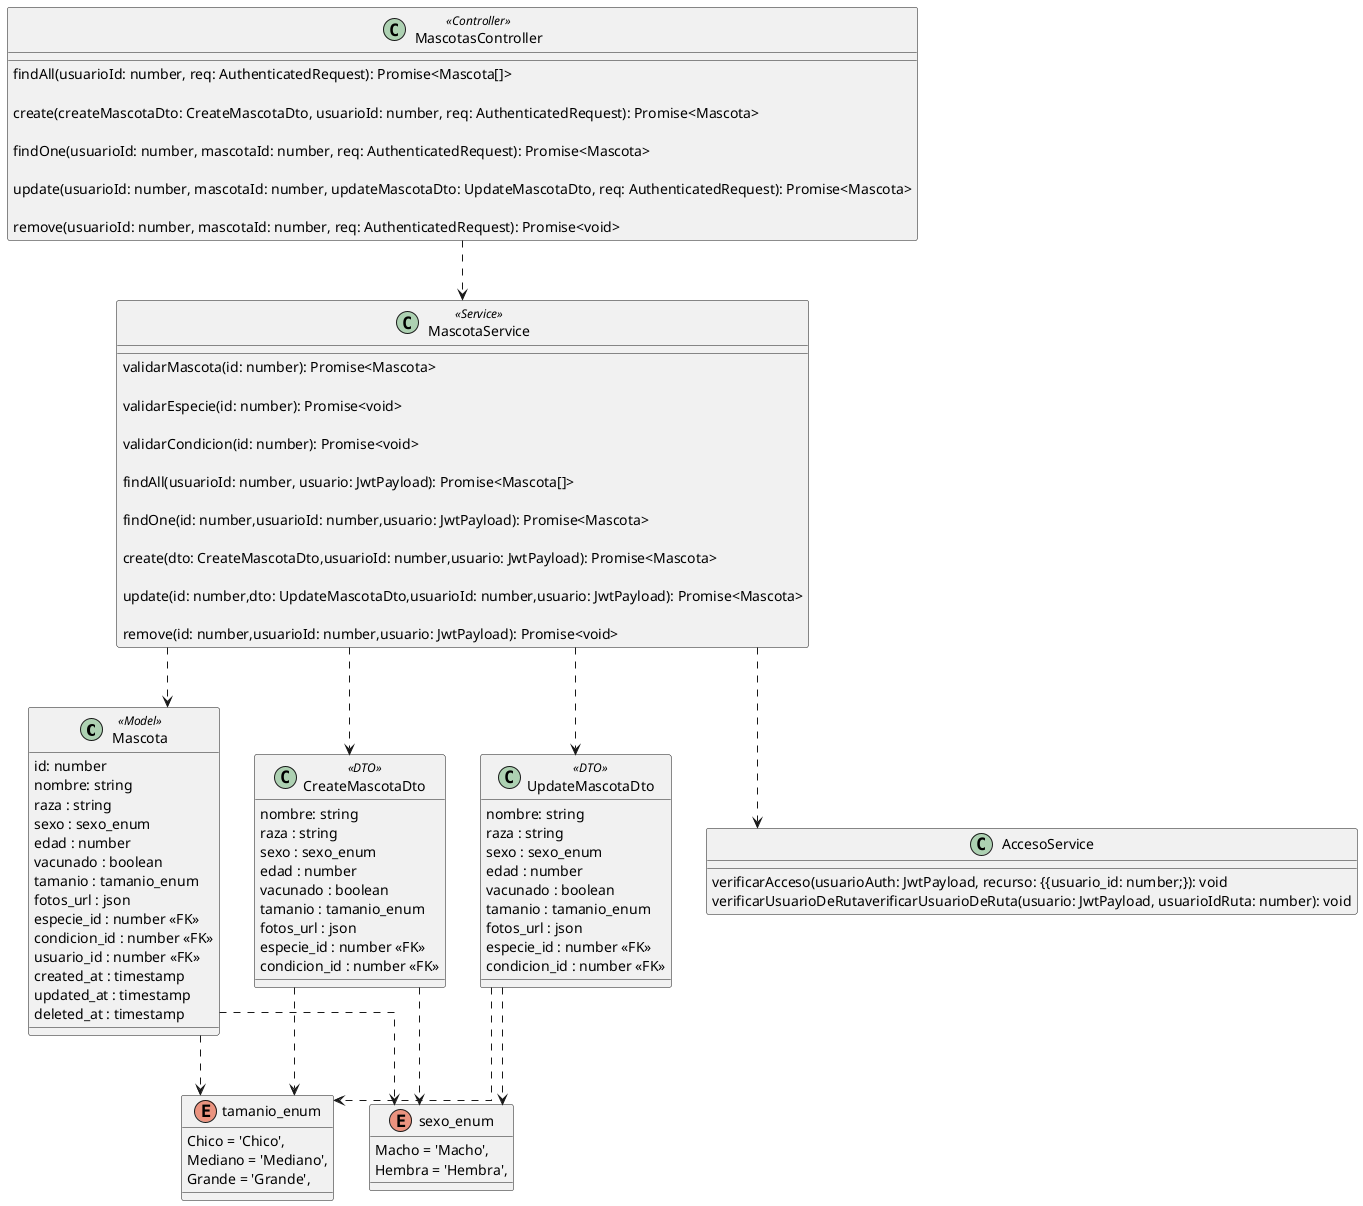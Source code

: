 @startuml AdoptAR

skinparam Linetype ortho

class Mascota <<Model>> {
  id: number 
  nombre: string
  raza : string
  sexo : sexo_enum
  edad : number
  vacunado : boolean
  tamanio : tamanio_enum
  fotos_url : json
  especie_id : number <<FK>>
  condicion_id : number <<FK>>
  usuario_id : number <<FK>>
  created_at : timestamp
  updated_at : timestamp
  deleted_at : timestamp
}

class CreateMascotaDto <<DTO>> {
  nombre: string
  raza : string
  sexo : sexo_enum
  edad : number
  vacunado : boolean
  tamanio : tamanio_enum
  fotos_url : json
  especie_id : number <<FK>>
  condicion_id : number <<FK>>
  }

class UpdateMascotaDto <<DTO>>{
  nombre: string
  raza : string
  sexo : sexo_enum
  edad : number
  vacunado : boolean
  tamanio : tamanio_enum
  fotos_url : json
  especie_id : number <<FK>>
  condicion_id : number <<FK>>
  }

class MascotasController <<Controller>> {

  '
  findAll(usuarioId: number, req: AuthenticatedRequest): Promise<Mascota[]>

  create(createMascotaDto: CreateMascotaDto, usuarioId: number, req: AuthenticatedRequest): Promise<Mascota>

  findOne(usuarioId: number, mascotaId: number, req: AuthenticatedRequest): Promise<Mascota>

  update(usuarioId: number, mascotaId: number, updateMascotaDto: UpdateMascotaDto, req: AuthenticatedRequest): Promise<Mascota>

  remove(usuarioId: number, mascotaId: number, req: AuthenticatedRequest): Promise<void>
  }

class MascotaService <<Service>> {

validarMascota(id: number): Promise<Mascota>

validarEspecie(id: number): Promise<void>

validarCondicion(id: number): Promise<void> 

findAll(usuarioId: number, usuario: JwtPayload): Promise<Mascota[]>

findOne(id: number,usuarioId: number,usuario: JwtPayload): Promise<Mascota> 

create(dto: CreateMascotaDto,usuarioId: number,usuario: JwtPayload): Promise<Mascota> 

update(id: number,dto: UpdateMascotaDto,usuarioId: number,usuario: JwtPayload): Promise<Mascota> 

remove(id: number,usuarioId: number,usuario: JwtPayload): Promise<void> 

}

enum tamanio_enum{
  Chico = 'Chico',
  Mediano = 'Mediano',
  Grande = 'Grande',
}
enum sexo_enum{
  Macho = 'Macho',
  Hembra = 'Hembra',
}

class AccesoService{

    verificarAcceso(usuarioAuth: JwtPayload, recurso: {{usuario_id: number;}): void    
    
    verificarUsuarioDeRutaverificarUsuarioDeRuta(usuario: JwtPayload, usuarioIdRuta: number): void

}

/' Relaciones '/
MascotasController ..> MascotaService 
MascotaService ..> CreateMascotaDto 
MascotaService ..> UpdateMascotaDto 
MascotaService ..> Mascota 

Mascota  ..> tamanio_enum
Mascota  ..> sexo_enum

UpdateMascotaDto ..> tamanio_enum
UpdateMascotaDto ..> sexo_enum

CreateMascotaDto ..> tamanio_enum
CreateMascotaDto ..> sexo_enum

MascotaService ..> AccesoService

@enduml